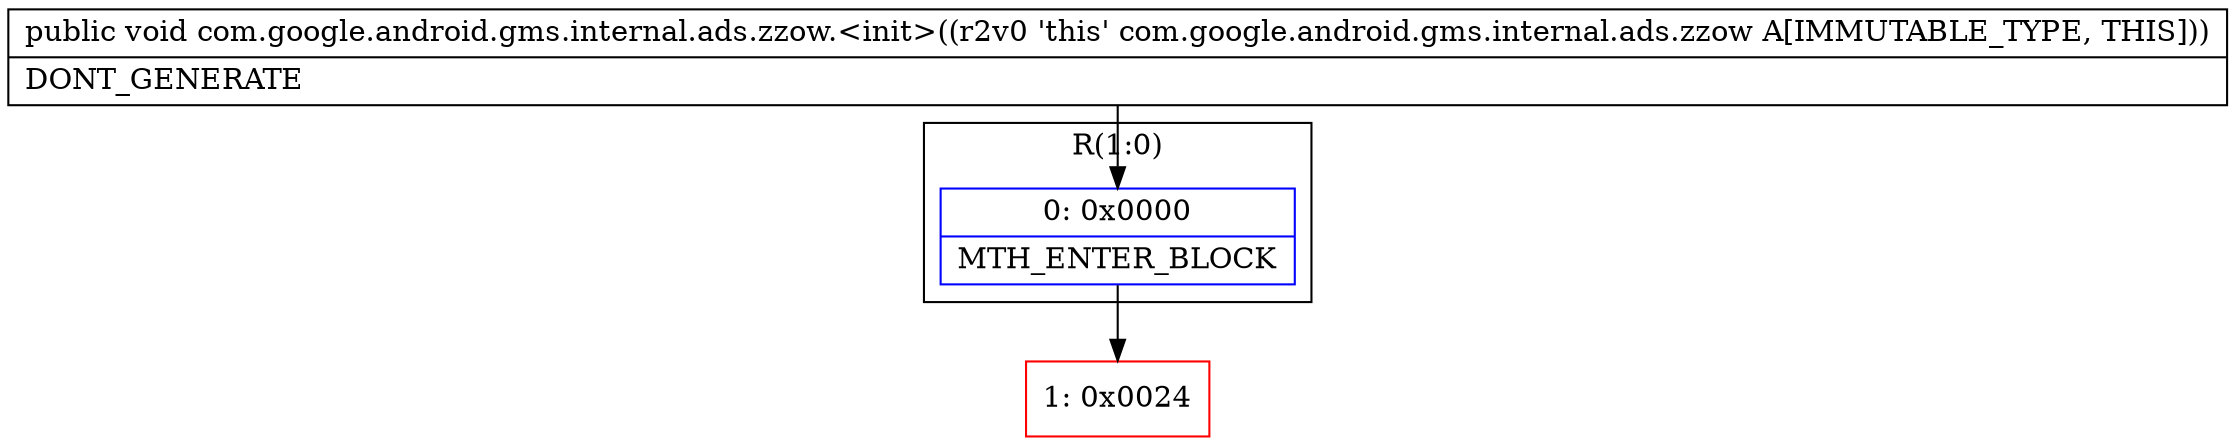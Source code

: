 digraph "CFG forcom.google.android.gms.internal.ads.zzow.\<init\>()V" {
subgraph cluster_Region_2019240517 {
label = "R(1:0)";
node [shape=record,color=blue];
Node_0 [shape=record,label="{0\:\ 0x0000|MTH_ENTER_BLOCK\l}"];
}
Node_1 [shape=record,color=red,label="{1\:\ 0x0024}"];
MethodNode[shape=record,label="{public void com.google.android.gms.internal.ads.zzow.\<init\>((r2v0 'this' com.google.android.gms.internal.ads.zzow A[IMMUTABLE_TYPE, THIS]))  | DONT_GENERATE\l}"];
MethodNode -> Node_0;
Node_0 -> Node_1;
}

